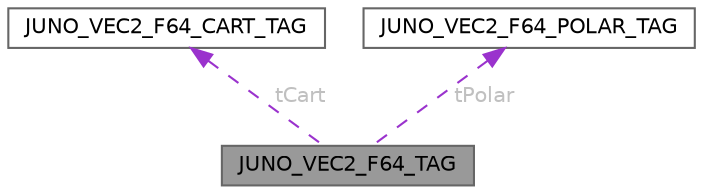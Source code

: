 digraph "JUNO_VEC2_F64_TAG"
{
 // LATEX_PDF_SIZE
  bgcolor="transparent";
  edge [fontname=Helvetica,fontsize=10,labelfontname=Helvetica,labelfontsize=10];
  node [fontname=Helvetica,fontsize=10,shape=box,height=0.2,width=0.4];
  Node1 [id="Node000001",label="JUNO_VEC2_F64_TAG",height=0.2,width=0.4,color="gray40", fillcolor="grey60", style="filled", fontcolor="black",tooltip="2D vector union supporting Cartesian, polar, and array access (double precision)."];
  Node2 -> Node1 [id="edge1_Node000001_Node000002",dir="back",color="darkorchid3",style="dashed",tooltip=" ",label=" tCart",fontcolor="grey" ];
  Node2 [id="Node000002",label="JUNO_VEC2_F64_CART_TAG",height=0.2,width=0.4,color="gray40", fillcolor="white", style="filled",URL="$structJUNO__VEC2__F64__CART__TAG.html",tooltip="2D vector in Cartesian coordinates (double precision)."];
  Node3 -> Node1 [id="edge2_Node000001_Node000003",dir="back",color="darkorchid3",style="dashed",tooltip=" ",label=" tPolar",fontcolor="grey" ];
  Node3 [id="Node000003",label="JUNO_VEC2_F64_POLAR_TAG",height=0.2,width=0.4,color="gray40", fillcolor="white", style="filled",URL="$structJUNO__VEC2__F64__POLAR__TAG.html",tooltip="2D vector in polar coordinates (double precision)."];
}
